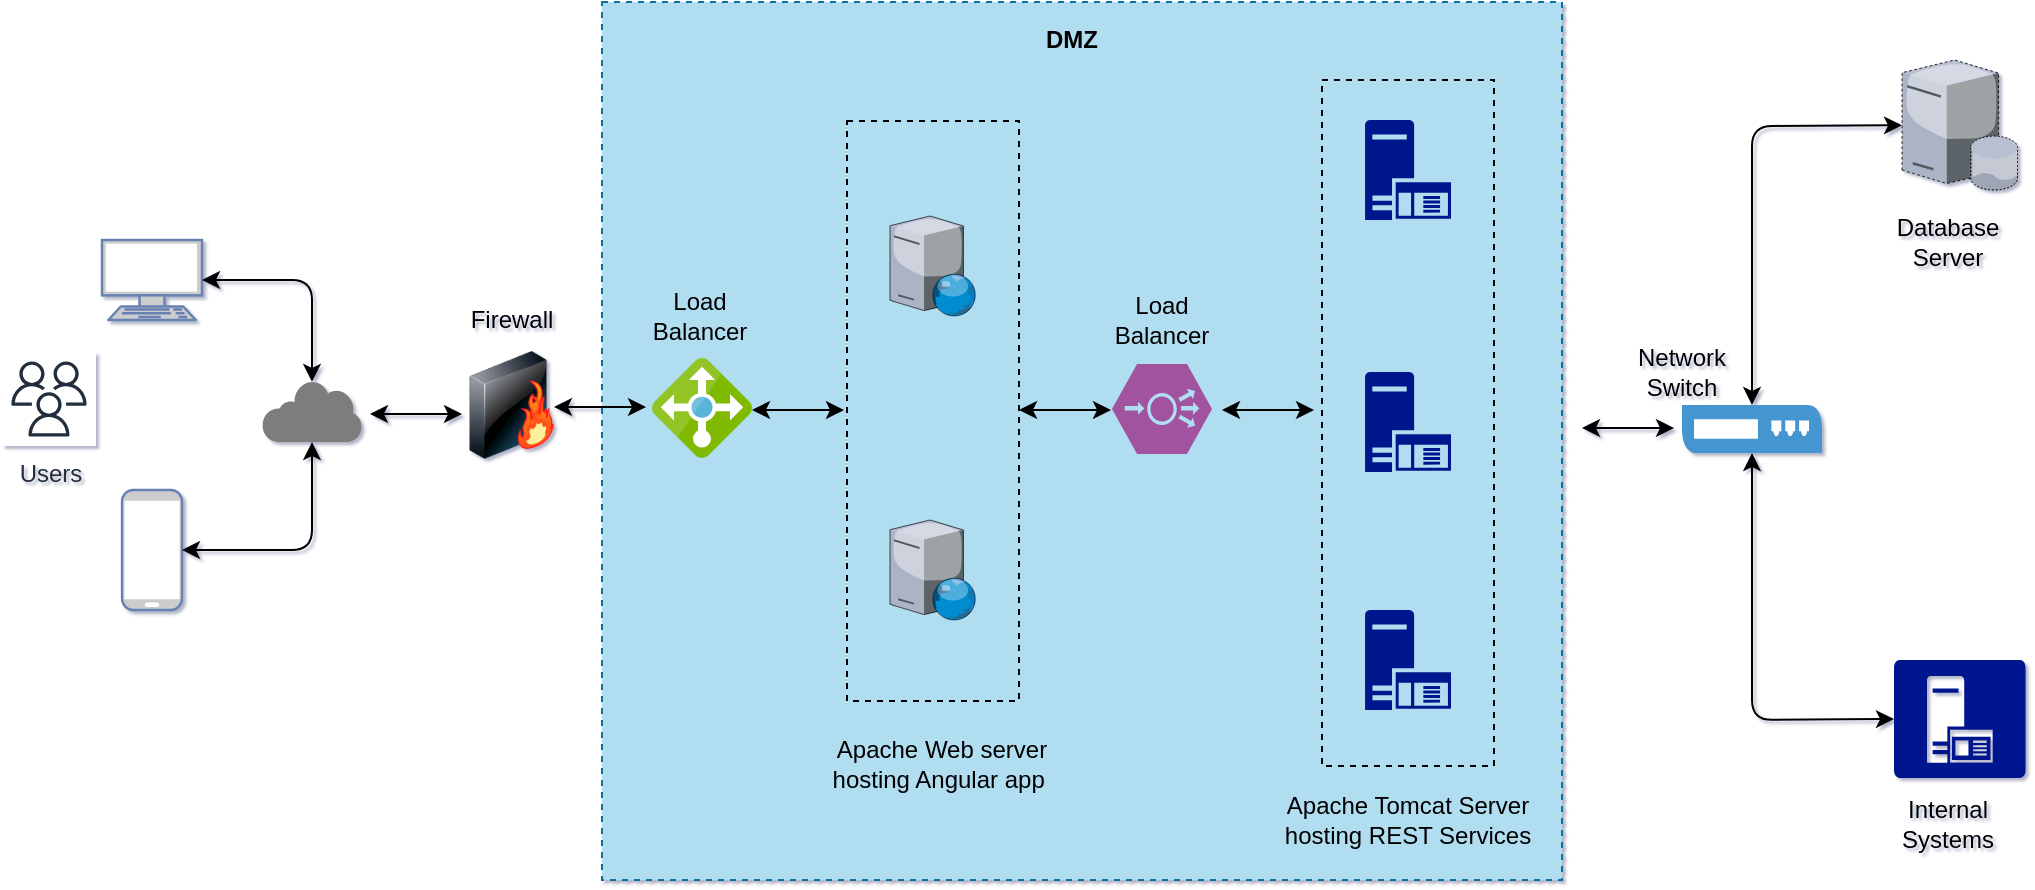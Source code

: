 <mxfile version="10.6.2" type="github"><diagram name="Deployment Diagram" id="5f0bae14-7c28-e335-631c-24af17079c00"><mxGraphModel dx="772" dy="443" grid="1" gridSize="10" guides="1" tooltips="1" connect="1" arrows="1" fold="1" page="1" pageScale="1" pageWidth="1100" pageHeight="850" background="#ffffff" math="0" shadow="1"><root><mxCell id="0"/><mxCell id="1" parent="0"/><mxCell id="_5mwUVfz19gAKj0fNJc7-57" value="" style="rounded=0;whiteSpace=wrap;html=1;dashed=1;fillColor=#b1ddf0;strokeColor=#10739e;" vertex="1" parent="1"><mxGeometry x="350" y="181" width="480" height="439" as="geometry"/></mxCell><mxCell id="_5mwUVfz19gAKj0fNJc7-41" value="" style="rounded=0;whiteSpace=wrap;html=1;dashed=1;fillColor=none;" vertex="1" parent="1"><mxGeometry x="710" y="220" width="86" height="343" as="geometry"/></mxCell><mxCell id="_5mwUVfz19gAKj0fNJc7-40" value="" style="rounded=0;whiteSpace=wrap;html=1;dashed=1;fillColor=none;" vertex="1" parent="1"><mxGeometry x="472.5" y="240.5" width="86" height="290" as="geometry"/></mxCell><mxCell id="_5mwUVfz19gAKj0fNJc7-1" value="" style="fontColor=#0066CC;verticalAlign=top;verticalLabelPosition=bottom;labelPosition=center;align=center;html=1;outlineConnect=0;fillColor=#CCCCCC;strokeColor=#6881B3;gradientColor=none;gradientDirection=north;strokeWidth=2;shape=mxgraph.networks.terminal;" vertex="1" parent="1"><mxGeometry x="100" y="300" width="50" height="40" as="geometry"/></mxCell><mxCell id="_5mwUVfz19gAKj0fNJc7-3" value="" style="fontColor=#0066CC;verticalAlign=top;verticalLabelPosition=bottom;labelPosition=center;align=center;html=1;outlineConnect=0;fillColor=#CCCCCC;strokeColor=#6881B3;gradientColor=none;gradientDirection=north;strokeWidth=2;shape=mxgraph.networks.mobile;" vertex="1" parent="1"><mxGeometry x="110" y="425" width="30" height="60" as="geometry"/></mxCell><mxCell id="_5mwUVfz19gAKj0fNJc7-4" value="" style="shadow=0;dashed=0;html=1;strokeColor=none;labelPosition=center;verticalLabelPosition=bottom;verticalAlign=top;align=center;shape=mxgraph.mscae.enterprise.internet;fillColor=#7D7D7D;" vertex="1" parent="1"><mxGeometry x="180" y="370" width="50" height="31" as="geometry"/></mxCell><mxCell id="_5mwUVfz19gAKj0fNJc7-9" value="" style="image;html=1;labelBackgroundColor=#ffffff;image=img/lib/clip_art/networking/Firewall-page1_128x128.png" vertex="1" parent="1"><mxGeometry x="280" y="355.5" width="50" height="54" as="geometry"/></mxCell><mxCell id="_5mwUVfz19gAKj0fNJc7-10" value="" style="verticalLabelPosition=bottom;aspect=fixed;html=1;verticalAlign=top;strokeColor=none;align=center;outlineConnect=0;shape=mxgraph.citrix.web_server;" vertex="1" parent="1"><mxGeometry x="494" y="288" width="43" height="50" as="geometry"/></mxCell><mxCell id="_5mwUVfz19gAKj0fNJc7-11" value="" style="verticalLabelPosition=bottom;aspect=fixed;html=1;verticalAlign=top;strokeColor=none;align=center;outlineConnect=0;shape=mxgraph.citrix.web_server;" vertex="1" parent="1"><mxGeometry x="494" y="440" width="43" height="50" as="geometry"/></mxCell><mxCell id="_5mwUVfz19gAKj0fNJc7-12" value="" style="aspect=fixed;html=1;perimeter=none;align=center;shadow=0;dashed=0;image;fontSize=12;image=img/lib/mscae/Load_Balancer_feature.svg;" vertex="1" parent="1"><mxGeometry x="375" y="359" width="50" height="50" as="geometry"/></mxCell><mxCell id="_5mwUVfz19gAKj0fNJc7-24" value="" style="shadow=0;dashed=0;html=1;strokeColor=none;labelPosition=center;verticalLabelPosition=bottom;verticalAlign=top;align=center;shape=mxgraph.mscae.enterprise.application_server;fillColor=#00188D;" vertex="1" parent="1"><mxGeometry x="731.5" y="240" width="43" height="50" as="geometry"/></mxCell><mxCell id="_5mwUVfz19gAKj0fNJc7-25" value="" style="shadow=0;dashed=0;html=1;strokeColor=none;labelPosition=center;verticalLabelPosition=bottom;verticalAlign=top;align=center;shape=mxgraph.mscae.enterprise.application_server;fillColor=#00188D;" vertex="1" parent="1"><mxGeometry x="731.5" y="366" width="43" height="50" as="geometry"/></mxCell><mxCell id="_5mwUVfz19gAKj0fNJc7-26" value="" style="shadow=0;dashed=0;html=1;strokeColor=none;labelPosition=center;verticalLabelPosition=bottom;verticalAlign=top;align=center;shape=mxgraph.mscae.enterprise.application_server;fillColor=#00188D;" vertex="1" parent="1"><mxGeometry x="731.5" y="485" width="43" height="50" as="geometry"/></mxCell><mxCell id="_5mwUVfz19gAKj0fNJc7-27" value="" style="verticalLabelPosition=bottom;html=1;fillColor=#A153A0;verticalAlign=top;align=center;points=[[0.25,0,0],[0.5,0,0],[0.75,0,0],[1,0.5,0],[0.75,1,0],[0.5,1,0],[0.25,1,0],[0,0.5,0],[0.125,0.25,0],[0.125,0.75,0],[0.875,0.25,0],[0.875,0.75,0]];shape=mxgraph.cisco_safe.design.load_balancer;" vertex="1" parent="1"><mxGeometry x="605" y="362" width="50" height="45" as="geometry"/></mxCell><mxCell id="_5mwUVfz19gAKj0fNJc7-30" value="" style="endArrow=classic;startArrow=classic;html=1;strokeColor=#000000;exitX=1;exitY=0.5;exitDx=0;exitDy=0;exitPerimeter=0;entryX=0.5;entryY=0.03;entryDx=0;entryDy=0;entryPerimeter=0;" edge="1" parent="1" source="_5mwUVfz19gAKj0fNJc7-1" target="_5mwUVfz19gAKj0fNJc7-4"><mxGeometry width="50" height="50" relative="1" as="geometry"><mxPoint x="170" y="340" as="sourcePoint"/><mxPoint x="220" y="290" as="targetPoint"/><Array as="points"><mxPoint x="205" y="320"/></Array></mxGeometry></mxCell><mxCell id="_5mwUVfz19gAKj0fNJc7-31" value="" style="endArrow=classic;startArrow=classic;html=1;strokeColor=#000000;exitX=1;exitY=0.5;exitDx=0;exitDy=0;exitPerimeter=0;entryX=0.5;entryY=1;entryDx=0;entryDy=0;entryPerimeter=0;" edge="1" parent="1" source="_5mwUVfz19gAKj0fNJc7-3" target="_5mwUVfz19gAKj0fNJc7-4"><mxGeometry width="50" height="50" relative="1" as="geometry"><mxPoint x="160" y="330" as="sourcePoint"/><mxPoint x="215" y="381" as="targetPoint"/><Array as="points"><mxPoint x="205" y="455"/></Array></mxGeometry></mxCell><mxCell id="_5mwUVfz19gAKj0fNJc7-32" value="" style="endArrow=classic;startArrow=classic;html=1;strokeColor=#000000;exitX=1.08;exitY=0.839;exitDx=0;exitDy=0;exitPerimeter=0;entryX=0;entryY=0.75;entryDx=0;entryDy=0;" edge="1" parent="1"><mxGeometry width="50" height="50" relative="1" as="geometry"><mxPoint x="234" y="387" as="sourcePoint"/><mxPoint x="280" y="387" as="targetPoint"/></mxGeometry></mxCell><mxCell id="_5mwUVfz19gAKj0fNJc7-33" value="" style="endArrow=classic;startArrow=classic;html=1;strokeColor=#000000;exitX=1.08;exitY=0.839;exitDx=0;exitDy=0;exitPerimeter=0;entryX=0;entryY=0.75;entryDx=0;entryDy=0;" edge="1" parent="1"><mxGeometry width="50" height="50" relative="1" as="geometry"><mxPoint x="326" y="383.5" as="sourcePoint"/><mxPoint x="372" y="383.5" as="targetPoint"/></mxGeometry></mxCell><mxCell id="_5mwUVfz19gAKj0fNJc7-43" value="" style="endArrow=classic;startArrow=classic;html=1;strokeColor=#000000;exitX=1.08;exitY=0.839;exitDx=0;exitDy=0;exitPerimeter=0;entryX=0;entryY=0.75;entryDx=0;entryDy=0;" edge="1" parent="1"><mxGeometry width="50" height="50" relative="1" as="geometry"><mxPoint x="425" y="385" as="sourcePoint"/><mxPoint x="471" y="385" as="targetPoint"/></mxGeometry></mxCell><mxCell id="_5mwUVfz19gAKj0fNJc7-44" value="" style="endArrow=classic;startArrow=classic;html=1;strokeColor=#000000;exitX=1.08;exitY=0.839;exitDx=0;exitDy=0;exitPerimeter=0;entryX=0;entryY=0.75;entryDx=0;entryDy=0;" edge="1" parent="1"><mxGeometry width="50" height="50" relative="1" as="geometry"><mxPoint x="558.5" y="385" as="sourcePoint"/><mxPoint x="604.5" y="385" as="targetPoint"/><Array as="points"><mxPoint x="584.5" y="385"/></Array></mxGeometry></mxCell><mxCell id="_5mwUVfz19gAKj0fNJc7-45" value="" style="endArrow=classic;startArrow=classic;html=1;strokeColor=#000000;exitX=1.08;exitY=0.839;exitDx=0;exitDy=0;exitPerimeter=0;entryX=0;entryY=0.75;entryDx=0;entryDy=0;" edge="1" parent="1"><mxGeometry width="50" height="50" relative="1" as="geometry"><mxPoint x="660" y="385" as="sourcePoint"/><mxPoint x="706" y="385" as="targetPoint"/></mxGeometry></mxCell><mxCell id="_5mwUVfz19gAKj0fNJc7-50" value="Firewall" style="text;html=1;strokeColor=none;fillColor=none;align=center;verticalAlign=middle;whiteSpace=wrap;rounded=0;dashed=1;" vertex="1" parent="1"><mxGeometry x="285" y="330" width="40" height="20" as="geometry"/></mxCell><mxCell id="_5mwUVfz19gAKj0fNJc7-51" value="Load Balancer" style="text;html=1;strokeColor=none;fillColor=none;align=center;verticalAlign=middle;whiteSpace=wrap;rounded=0;dashed=1;" vertex="1" parent="1"><mxGeometry x="379" y="328" width="40" height="20" as="geometry"/></mxCell><mxCell id="_5mwUVfz19gAKj0fNJc7-52" value="Load Balancer" style="text;html=1;strokeColor=none;fillColor=none;align=center;verticalAlign=middle;whiteSpace=wrap;rounded=0;dashed=1;" vertex="1" parent="1"><mxGeometry x="610" y="330" width="40" height="20" as="geometry"/></mxCell><mxCell id="_5mwUVfz19gAKj0fNJc7-53" value="Apache Web server &lt;br&gt;hosting Angular app&amp;nbsp;&lt;br&gt;" style="text;html=1;strokeColor=none;fillColor=none;align=center;verticalAlign=middle;whiteSpace=wrap;rounded=0;dashed=1;" vertex="1" parent="1"><mxGeometry x="450" y="542" width="140" height="40" as="geometry"/></mxCell><mxCell id="_5mwUVfz19gAKj0fNJc7-55" value="Users" style="outlineConnect=0;fontColor=#232F3E;gradientColor=none;strokeColor=#232F3E;fillColor=#ffffff;dashed=0;verticalLabelPosition=bottom;verticalAlign=top;align=center;html=1;fontSize=12;fontStyle=0;aspect=fixed;shape=mxgraph.aws4.resourceIcon;resIcon=mxgraph.aws4.users;" vertex="1" parent="1"><mxGeometry x="50" y="356" width="47" height="47" as="geometry"/></mxCell><mxCell id="_5mwUVfz19gAKj0fNJc7-56" value="Apache Tomcat Server hosting REST Services" style="text;html=1;strokeColor=none;fillColor=none;align=center;verticalAlign=middle;whiteSpace=wrap;rounded=0;dashed=1;" vertex="1" parent="1"><mxGeometry x="684" y="580" width="138" height="20" as="geometry"/></mxCell><mxCell id="_5mwUVfz19gAKj0fNJc7-58" value="&lt;b&gt;DMZ&lt;/b&gt;" style="text;html=1;strokeColor=none;fillColor=none;align=center;verticalAlign=middle;whiteSpace=wrap;rounded=0;dashed=1;" vertex="1" parent="1"><mxGeometry x="565" y="190" width="40" height="20" as="geometry"/></mxCell><mxCell id="_5mwUVfz19gAKj0fNJc7-59" value="" style="shadow=0;dashed=0;html=1;strokeColor=none;fillColor=#4495D1;labelPosition=center;verticalLabelPosition=bottom;verticalAlign=top;align=center;outlineConnect=0;shape=mxgraph.veeam.2d.switch;" vertex="1" parent="1"><mxGeometry x="890" y="382.5" width="70" height="24" as="geometry"/></mxCell><mxCell id="_5mwUVfz19gAKj0fNJc7-62" value="" style="verticalLabelPosition=bottom;aspect=fixed;html=1;verticalAlign=top;strokeColor=none;align=center;outlineConnect=0;shape=mxgraph.citrix.database_server;dashed=1;gradientColor=none;fontColor=#000000;" vertex="1" parent="1"><mxGeometry x="1000" y="210" width="58" height="65" as="geometry"/></mxCell><mxCell id="_5mwUVfz19gAKj0fNJc7-63" value="" style="shadow=0;dashed=0;html=1;labelPosition=center;verticalLabelPosition=bottom;verticalAlign=top;align=center;strokeColor=none;shape=mxgraph.mscae.vm.application_server;fillColor=#00188F;strokeColor=none;fontColor=#000000;" vertex="1" parent="1"><mxGeometry x="996" y="510" width="66" height="59" as="geometry"/></mxCell><mxCell id="_5mwUVfz19gAKj0fNJc7-64" value="" style="endArrow=classic;startArrow=classic;html=1;strokeColor=#000000;exitX=1.08;exitY=0.839;exitDx=0;exitDy=0;exitPerimeter=0;entryX=0;entryY=0.75;entryDx=0;entryDy=0;" edge="1" parent="1"><mxGeometry width="50" height="50" relative="1" as="geometry"><mxPoint x="840" y="394" as="sourcePoint"/><mxPoint x="886" y="394" as="targetPoint"/></mxGeometry></mxCell><mxCell id="_5mwUVfz19gAKj0fNJc7-67" value="" style="endArrow=classic;startArrow=classic;html=1;strokeColor=#000000;" edge="1" parent="1" source="_5mwUVfz19gAKj0fNJc7-59" target="_5mwUVfz19gAKj0fNJc7-62"><mxGeometry width="50" height="50" relative="1" as="geometry"><mxPoint x="850" y="404" as="sourcePoint"/><mxPoint x="896" y="404" as="targetPoint"/><Array as="points"><mxPoint x="925" y="243"/></Array></mxGeometry></mxCell><mxCell id="_5mwUVfz19gAKj0fNJc7-69" value="" style="endArrow=classic;startArrow=classic;html=1;strokeColor=#000000;entryX=0;entryY=0.5;entryDx=0;entryDy=0;entryPerimeter=0;" edge="1" parent="1" source="_5mwUVfz19gAKj0fNJc7-59" target="_5mwUVfz19gAKj0fNJc7-63"><mxGeometry width="50" height="50" relative="1" as="geometry"><mxPoint x="870" y="424" as="sourcePoint"/><mxPoint x="916" y="424" as="targetPoint"/><Array as="points"><mxPoint x="925" y="540"/></Array></mxGeometry></mxCell><mxCell id="_5mwUVfz19gAKj0fNJc7-70" value="Database Server" style="text;html=1;strokeColor=none;fillColor=none;align=center;verticalAlign=middle;whiteSpace=wrap;rounded=0;dashed=1;fontColor=#000000;" vertex="1" parent="1"><mxGeometry x="1003" y="291" width="40" height="20" as="geometry"/></mxCell><mxCell id="_5mwUVfz19gAKj0fNJc7-72" value="Internal Systems" style="text;html=1;strokeColor=none;fillColor=none;align=center;verticalAlign=middle;whiteSpace=wrap;rounded=0;dashed=1;fontColor=#000000;" vertex="1" parent="1"><mxGeometry x="1003" y="582" width="40" height="20" as="geometry"/></mxCell><mxCell id="_5mwUVfz19gAKj0fNJc7-73" value="Network Switch" style="text;html=1;strokeColor=none;fillColor=none;align=center;verticalAlign=middle;whiteSpace=wrap;rounded=0;dashed=1;fontColor=#000000;" vertex="1" parent="1"><mxGeometry x="870" y="356" width="40" height="20" as="geometry"/></mxCell></root></mxGraphModel></diagram></mxfile>